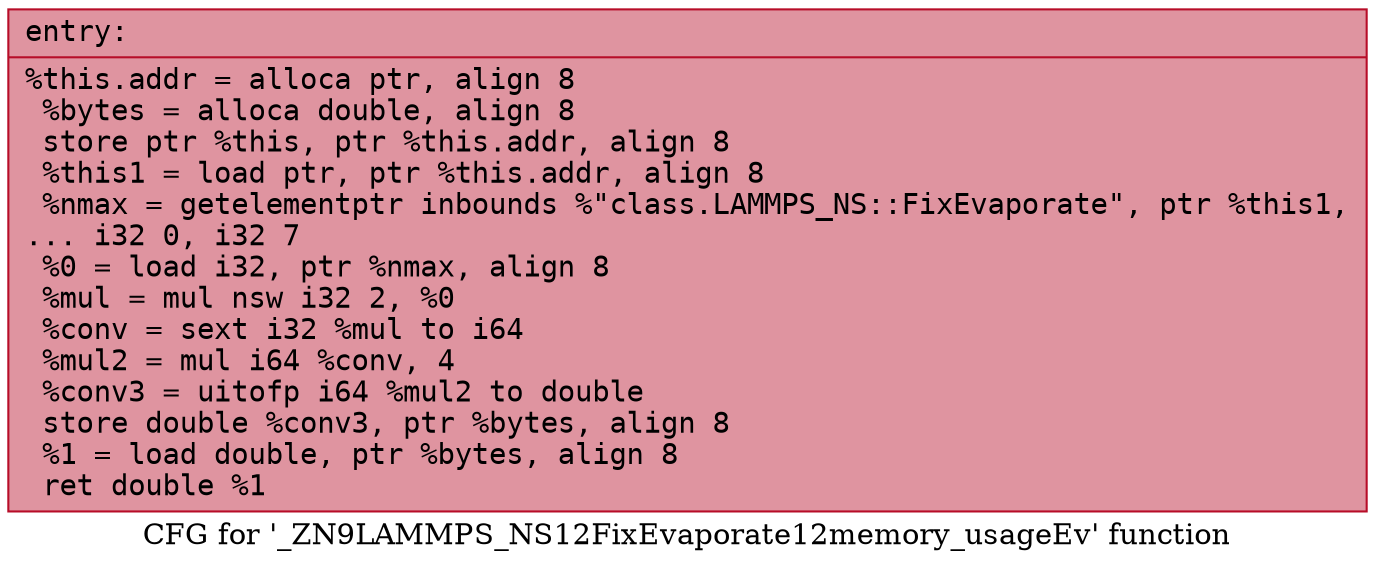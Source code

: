 digraph "CFG for '_ZN9LAMMPS_NS12FixEvaporate12memory_usageEv' function" {
	label="CFG for '_ZN9LAMMPS_NS12FixEvaporate12memory_usageEv' function";

	Node0x55d5ebd8fee0 [shape=record,color="#b70d28ff", style=filled, fillcolor="#b70d2870" fontname="Courier",label="{entry:\l|  %this.addr = alloca ptr, align 8\l  %bytes = alloca double, align 8\l  store ptr %this, ptr %this.addr, align 8\l  %this1 = load ptr, ptr %this.addr, align 8\l  %nmax = getelementptr inbounds %\"class.LAMMPS_NS::FixEvaporate\", ptr %this1,\l... i32 0, i32 7\l  %0 = load i32, ptr %nmax, align 8\l  %mul = mul nsw i32 2, %0\l  %conv = sext i32 %mul to i64\l  %mul2 = mul i64 %conv, 4\l  %conv3 = uitofp i64 %mul2 to double\l  store double %conv3, ptr %bytes, align 8\l  %1 = load double, ptr %bytes, align 8\l  ret double %1\l}"];
}
